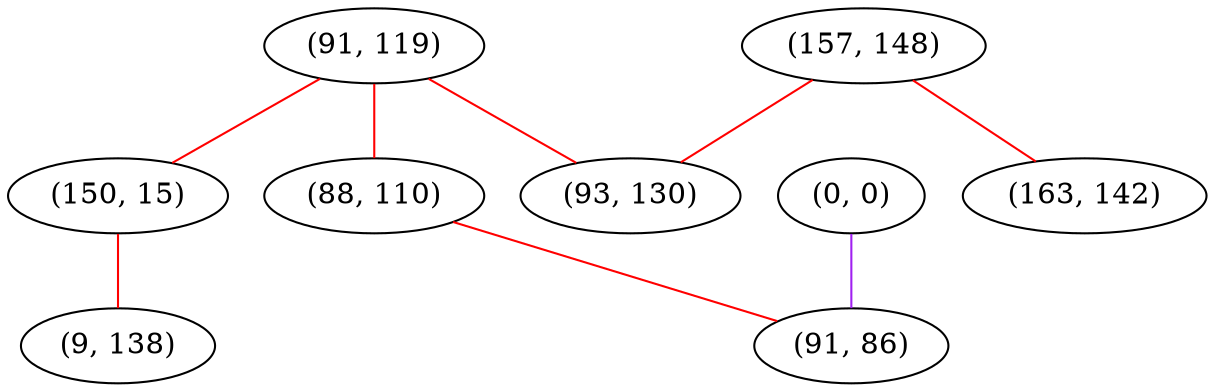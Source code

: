 graph "" {
"(91, 119)";
"(0, 0)";
"(157, 148)";
"(150, 15)";
"(9, 138)";
"(88, 110)";
"(93, 130)";
"(91, 86)";
"(163, 142)";
"(91, 119)" -- "(93, 130)"  [color=red, key=0, weight=1];
"(91, 119)" -- "(150, 15)"  [color=red, key=0, weight=1];
"(91, 119)" -- "(88, 110)"  [color=red, key=0, weight=1];
"(0, 0)" -- "(91, 86)"  [color=purple, key=0, weight=4];
"(157, 148)" -- "(93, 130)"  [color=red, key=0, weight=1];
"(157, 148)" -- "(163, 142)"  [color=red, key=0, weight=1];
"(150, 15)" -- "(9, 138)"  [color=red, key=0, weight=1];
"(88, 110)" -- "(91, 86)"  [color=red, key=0, weight=1];
}
